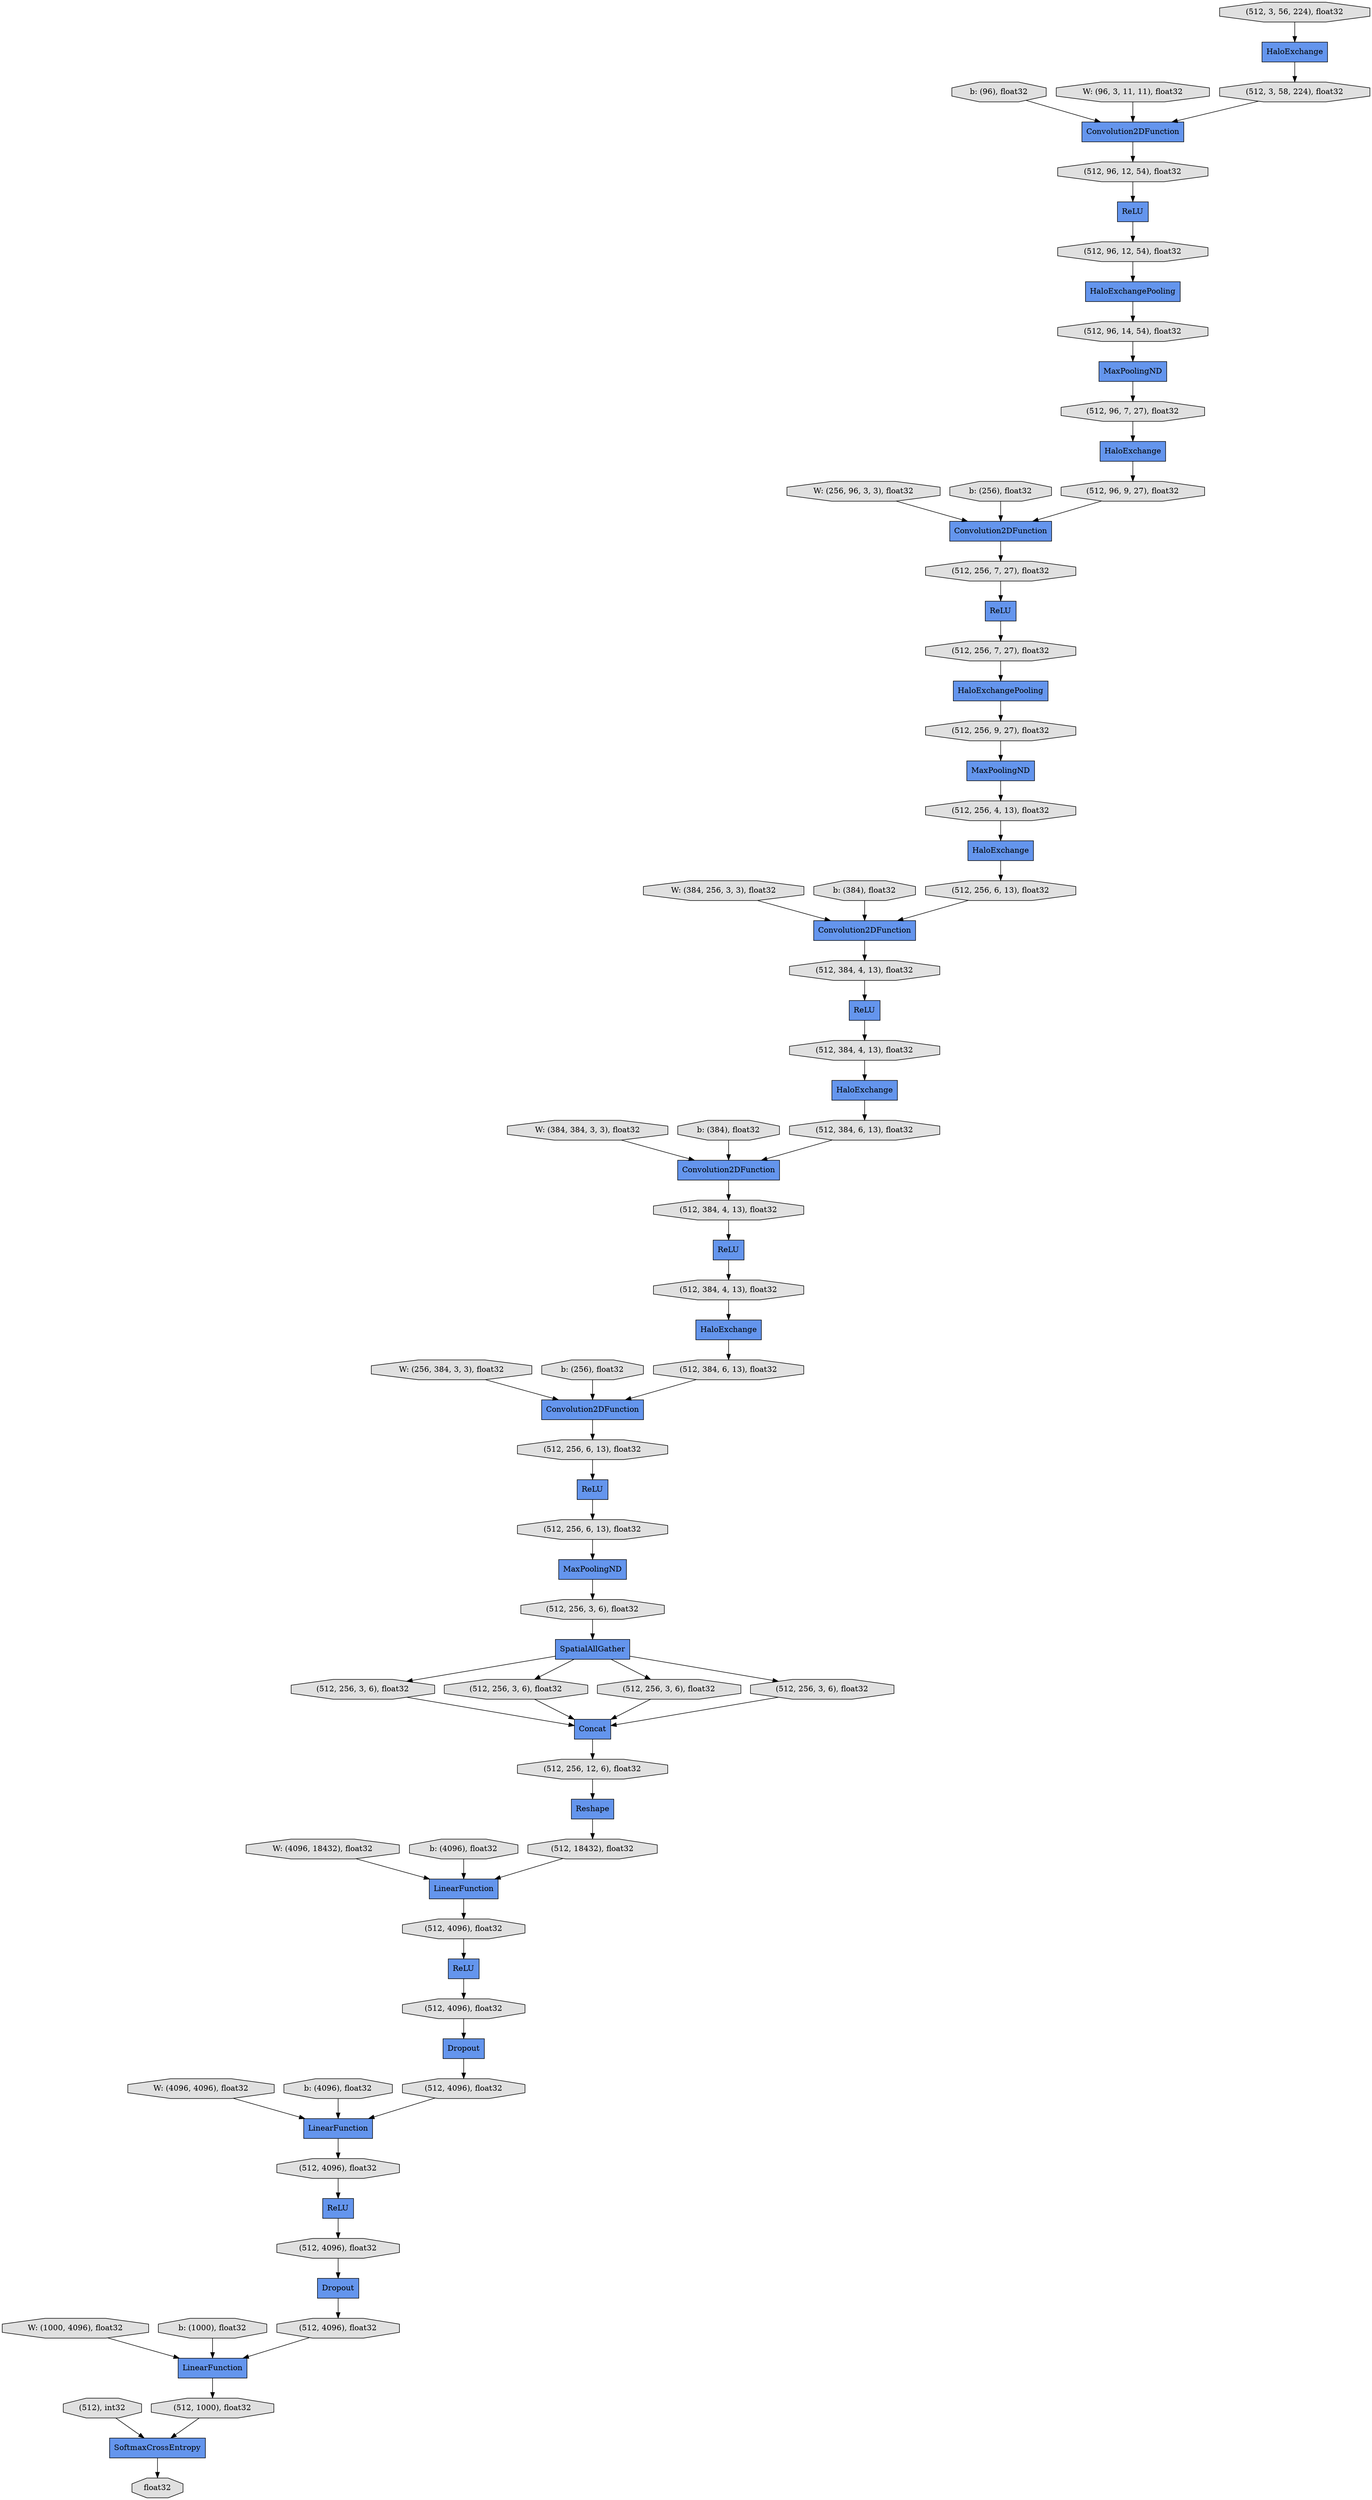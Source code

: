 digraph graphname{rankdir=TB;47495511269584 [label="(512, 256, 6, 13), float32",shape="octagon",fillcolor="#E0E0E0",style="filled"];47495511269904 [label="(512, 256, 9, 27), float32",shape="octagon",fillcolor="#E0E0E0",style="filled"];47495461159632 [label="(512, 96, 12, 54), float32",shape="octagon",fillcolor="#E0E0E0",style="filled"];47495511499728 [label="(512, 96, 7, 27), float32",shape="octagon",fillcolor="#E0E0E0",style="filled"];47495511270480 [label="(512, 384, 4, 13), float32",shape="octagon",fillcolor="#E0E0E0",style="filled"];47495511270544 [label="(512, 384, 4, 13), float32",shape="octagon",fillcolor="#E0E0E0",style="filled"];47495511270672 [label="ReLU",shape="record",fillcolor="#6495ED",style="filled"];47495511500112 [label="MaxPoolingND",shape="record",fillcolor="#6495ED",style="filled"];47495511270864 [label="HaloExchange",shape="record",fillcolor="#6495ED",style="filled"];47495511270928 [label="ReLU",shape="record",fillcolor="#6495ED",style="filled"];47495511819984 [label="Convolution2DFunction",shape="record",fillcolor="#6495ED",style="filled"];47495511271248 [label="(512, 384, 6, 13), float32",shape="octagon",fillcolor="#E0E0E0",style="filled"];47495511386000 [label="(512, 96, 12, 54), float32",shape="octagon",fillcolor="#E0E0E0",style="filled"];47495511271440 [label="(512, 384, 6, 13), float32",shape="octagon",fillcolor="#E0E0E0",style="filled"];47495511271504 [label="(512, 384, 4, 13), float32",shape="octagon",fillcolor="#E0E0E0",style="filled"];47495462807632 [label="ReLU",shape="record",fillcolor="#6495ED",style="filled"];47493985683600 [label="b: (96), float32",shape="octagon",fillcolor="#E0E0E0",style="filled"];47493985683664 [label="W: (96, 3, 11, 11), float32",shape="octagon",fillcolor="#E0E0E0",style="filled"];47495511271696 [label="MaxPoolingND",shape="record",fillcolor="#6495ED",style="filled"];47495511271888 [label="(512, 256, 4, 13), float32",shape="octagon",fillcolor="#E0E0E0",style="filled"];47495511820816 [label="(512, 96, 14, 54), float32",shape="octagon",fillcolor="#E0E0E0",style="filled"];47495511272016 [label="(512, 384, 4, 13), float32",shape="octagon",fillcolor="#E0E0E0",style="filled"];47495511821008 [label="HaloExchange",shape="record",fillcolor="#6495ED",style="filled"];47495511272272 [label="(512, 256, 7, 27), float32",shape="octagon",fillcolor="#E0E0E0",style="filled"];47493985684304 [label="W: (256, 96, 3, 3), float32",shape="octagon",fillcolor="#E0E0E0",style="filled"];47495462874000 [label="Convolution2DFunction",shape="record",fillcolor="#6495ED",style="filled"];47495511272400 [label="SpatialAllGather",shape="record",fillcolor="#6495ED",style="filled"];47495511272464 [label="HaloExchange",shape="record",fillcolor="#6495ED",style="filled"];47495462874256 [label="HaloExchangePooling",shape="record",fillcolor="#6495ED",style="filled"];47493985684624 [label="b: (256), float32",shape="octagon",fillcolor="#E0E0E0",style="filled"];47495511272656 [label="(512, 256, 6, 13), float32",shape="octagon",fillcolor="#E0E0E0",style="filled"];47495511502160 [label="(512, 256, 7, 27), float32",shape="octagon",fillcolor="#E0E0E0",style="filled"];47495462874512 [label="ReLU",shape="record",fillcolor="#6495ED",style="filled"];47493985684944 [label="W: (384, 256, 3, 3), float32",shape="octagon",fillcolor="#E0E0E0",style="filled"];47495511272976 [label="ReLU",shape="record",fillcolor="#6495ED",style="filled"];47495462874704 [label="(512, 96, 9, 27), float32",shape="octagon",fillcolor="#E0E0E0",style="filled"];47495511649872 [label="HaloExchangePooling",shape="record",fillcolor="#6495ED",style="filled"];47495511273104 [label="Convolution2DFunction",shape="record",fillcolor="#6495ED",style="filled"];47493985685264 [label="b: (384), float32",shape="octagon",fillcolor="#E0E0E0",style="filled"];47495511273360 [label="Convolution2DFunction",shape="record",fillcolor="#6495ED",style="filled"];47495511273424 [label="Concat",shape="record",fillcolor="#6495ED",style="filled"];47493985792144 [label="W: (384, 384, 3, 3), float32",shape="octagon",fillcolor="#E0E0E0",style="filled"];47495462899920 [label="float32",shape="octagon",fillcolor="#E0E0E0",style="filled"];47495462899984 [label="(512, 4096), float32",shape="octagon",fillcolor="#E0E0E0",style="filled"];47495511306640 [label="(512, 3, 56, 224), float32",shape="octagon",fillcolor="#E0E0E0",style="filled"];47493985792464 [label="b: (384), float32",shape="octagon",fillcolor="#E0E0E0",style="filled"];47495462900304 [label="(512, 4096), float32",shape="octagon",fillcolor="#E0E0E0",style="filled"];47493985792784 [label="W: (256, 384, 3, 3), float32",shape="octagon",fillcolor="#E0E0E0",style="filled"];47495462900560 [label="LinearFunction",shape="record",fillcolor="#6495ED",style="filled"];47495462900624 [label="LinearFunction",shape="record",fillcolor="#6495ED",style="filled"];47493985793104 [label="b: (256), float32",shape="octagon",fillcolor="#E0E0E0",style="filled"];47495462901136 [label="(512, 4096), float32",shape="octagon",fillcolor="#E0E0E0",style="filled"];47493985793488 [label="W: (4096, 18432), float32",shape="octagon",fillcolor="#E0E0E0",style="filled"];47495462901264 [label="(512, 4096), float32",shape="octagon",fillcolor="#E0E0E0",style="filled"];47495462901392 [label="(512, 4096), float32",shape="octagon",fillcolor="#E0E0E0",style="filled"];47493985793808 [label="b: (4096), float32",shape="octagon",fillcolor="#E0E0E0",style="filled"];47495511365456 [label="MaxPoolingND",shape="record",fillcolor="#6495ED",style="filled"];47495511308176 [label="HaloExchange",shape="record",fillcolor="#6495ED",style="filled"];47493985794192 [label="W: (4096, 4096), float32",shape="octagon",fillcolor="#E0E0E0",style="filled"];47495462902032 [label="(512, 18432), float32",shape="octagon",fillcolor="#E0E0E0",style="filled"];47495511308688 [label="(512, 3, 58, 224), float32",shape="octagon",fillcolor="#E0E0E0",style="filled"];47493985794512 [label="b: (4096), float32",shape="octagon",fillcolor="#E0E0E0",style="filled"];47495511890384 [label="(512, 256, 12, 6), float32",shape="octagon",fillcolor="#E0E0E0",style="filled"];47495462902288 [label="(512, 1000), float32",shape="octagon",fillcolor="#E0E0E0",style="filled"];47495511890512 [label="Reshape",shape="record",fillcolor="#6495ED",style="filled"];47495511890576 [label="ReLU",shape="record",fillcolor="#6495ED",style="filled"];47493985794832 [label="W: (1000, 4096), float32",shape="octagon",fillcolor="#E0E0E0",style="filled"];47495511890704 [label="(512, 256, 6, 13), float32",shape="octagon",fillcolor="#E0E0E0",style="filled"];47493985934160 [label="HaloExchange",shape="record",fillcolor="#6495ED",style="filled"];47495511866256 [label="ReLU",shape="record",fillcolor="#6495ED",style="filled"];47495462902800 [label="Convolution2DFunction",shape="record",fillcolor="#6495ED",style="filled"];47495462902864 [label="(512, 4096), float32",shape="octagon",fillcolor="#E0E0E0",style="filled"];47495511891024 [label="(512, 256, 3, 6), float32",shape="octagon",fillcolor="#E0E0E0",style="filled"];47493985795216 [label="b: (1000), float32",shape="octagon",fillcolor="#E0E0E0",style="filled"];47495511891088 [label="Dropout",shape="record",fillcolor="#6495ED",style="filled"];47495511891280 [label="LinearFunction",shape="record",fillcolor="#6495ED",style="filled"];47495511891344 [label="(512, 256, 3, 6), float32",shape="octagon",fillcolor="#E0E0E0",style="filled"];47495511891472 [label="(512, 256, 3, 6), float32",shape="octagon",fillcolor="#E0E0E0",style="filled"];47495511891536 [label="(512, 256, 3, 6), float32",shape="octagon",fillcolor="#E0E0E0",style="filled"];47495511891664 [label="(512, 256, 3, 6), float32",shape="octagon",fillcolor="#E0E0E0",style="filled"];47495511891792 [label="(512), int32",shape="octagon",fillcolor="#E0E0E0",style="filled"];47495511891856 [label="SoftmaxCrossEntropy",shape="record",fillcolor="#6495ED",style="filled"];47495462903760 [label="Dropout",shape="record",fillcolor="#6495ED",style="filled"];47495511273104 -> 47495511272656;47495511499728 -> 47493985934160;47493985793808 -> 47495511891280;47495511890704 -> 47495511271696;47495511270672 -> 47495511890704;47495511891344 -> 47495511273424;47493985683664 -> 47495462902800;47495462901264 -> 47495462900624;47495511365456 -> 47495511499728;47495511891280 -> 47495462901392;47495511270864 -> 47495511271440;47495511270480 -> 47495511270864;47495511273424 -> 47495511890384;47495511891856 -> 47495462899920;47495511272400 -> 47495511891024;47495511269904 -> 47495511500112;47493985684304 -> 47495462874000;47493985684944 -> 47495511819984;47495511271888 -> 47495511821008;47493985684624 -> 47495462874000;47495511891536 -> 47495511273424;47495511820816 -> 47495511365456;47495511273360 -> 47495511272016;47495511272656 -> 47495511270672;47495462902864 -> 47495462903760;47495511308176 -> 47495511308688;47495462874704 -> 47495462874000;47495462900304 -> 47495511890576;47495511502160 -> 47495511866256;47495511271440 -> 47495511273360;47495511386000 -> 47495511649872;47493985793488 -> 47495511891280;47495462807632 -> 47495511386000;47495462874256 -> 47495511269904;47495511890512 -> 47495462902032;47495462902800 -> 47495461159632;47495462901136 -> 47495462900560;47495462903760 -> 47495462901136;47495461159632 -> 47495462807632;47495511271248 -> 47495511273104;47495511272400 -> 47495511891664;47495511866256 -> 47495511272272;47495511819984 -> 47495511270544;47495511270544 -> 47495462874512;47495462899984 -> 47495511891088;47495511821008 -> 47495511269584;47495462900560 -> 47495462902288;47495511500112 -> 47495511271888;47495462902032 -> 47495511891280;47495511891664 -> 47495511273424;47493985794512 -> 47495462900624;47493985792144 -> 47495511273360;47495462900624 -> 47495462900304;47495511890576 -> 47495462902864;47495511890384 -> 47495511890512;47495511891792 -> 47495511891856;47493985793104 -> 47495511273104;47495511272464 -> 47495511271248;47493985792784 -> 47495511273104;47495511269584 -> 47495511819984;47495511272272 -> 47495462874256;47493985934160 -> 47495462874704;47495462901392 -> 47495511272976;47493985795216 -> 47495462900560;47495462874512 -> 47495511270480;47495511270928 -> 47495511271504;47495511891472 -> 47495511272400;47495511272016 -> 47495511270928;47493985685264 -> 47495511819984;47495511649872 -> 47495511820816;47495511891024 -> 47495511273424;47495462902288 -> 47495511891856;47495511891088 -> 47495462901264;47493985794832 -> 47495462900560;47495511272400 -> 47495511891344;47495462874000 -> 47495511502160;47493985794192 -> 47495462900624;47493985683600 -> 47495462902800;47495511308688 -> 47495462902800;47495511271504 -> 47495511272464;47495511272976 -> 47495462899984;47495511271696 -> 47495511891472;47495511306640 -> 47495511308176;47493985792464 -> 47495511273360;47495511272400 -> 47495511891536;}